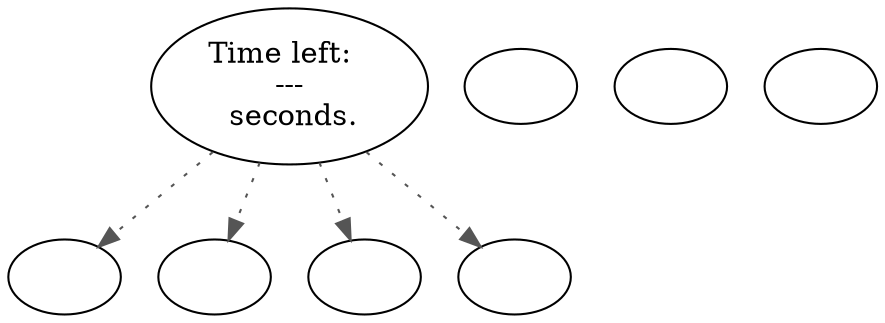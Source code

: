 digraph MBSTRONG {
  "start" [style=filled       fillcolor="#FFFFFF"       color="#000000"]
  "start" -> "combat_p_proc" [style=dotted color="#555555"]
  "start" -> "add_party" [style=dotted color="#555555"]
  "start" -> "update_party" [style=dotted color="#555555"]
  "start" -> "remove_party" [style=dotted color="#555555"]
  "start" [label="Time left:  \n---\n seconds."]
  "combat_p_proc" [style=filled       fillcolor="#FFFFFF"       color="#000000"]
  "combat_p_proc" [label=""]
  "Lighting" [style=filled       fillcolor="#FFFFFF"       color="#000000"]
  "Lighting" [label=""]
  "Darkness" [style=filled       fillcolor="#FFFFFF"       color="#000000"]
  "Darkness" [label=""]
  "add_party" [style=filled       fillcolor="#FFFFFF"       color="#000000"]
  "add_party" [label=""]
  "update_party" [style=filled       fillcolor="#FFFFFF"       color="#000000"]
  "update_party" [label=""]
  "remove_party" [style=filled       fillcolor="#FFFFFF"       color="#000000"]
  "remove_party" [label=""]
  "Invasion" [style=filled       fillcolor="#FFFFFF"       color="#000000"]
  "Invasion" [label=""]
}